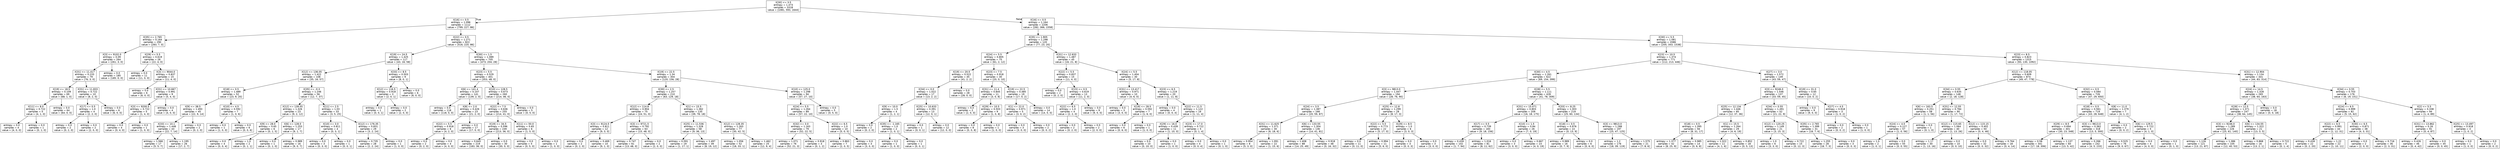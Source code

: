 digraph Tree {
node [shape=box, fontname="helvetica"] ;
edge [fontname="helvetica"] ;
0 [label="X[30] <= 3.5\nentropy = 1.473\nsamples = 3318\nvalue = [1081, 593, 1644]"] ;
1 [label="X[16] <= 0.5\nentropy = 1.096\nsamples = 1112\nvalue = [799, 227, 86]"] ;
0 -> 1 [labeldistance=2.5, labelangle=45, headlabel="True"] ;
2 [label="X[35] <= 2.765\nentropy = 0.164\nsamples = 290\nvalue = [283, 7, 0]"] ;
1 -> 2 ;
3 [label="X[3] <= 9102.0\nentropy = 0.09\nsamples = 264\nvalue = [261, 3, 0]"] ;
2 -> 3 ;
4 [label="X[31] <= 11.417\nentropy = 0.233\nsamples = 79\nvalue = [76, 3, 0]"] ;
3 -> 4 ;
5 [label="X[19] <= 18.5\nentropy = 0.109\nsamples = 69\nvalue = [68, 1, 0]"] ;
4 -> 5 ;
6 [label="X[11] <= 8.0\nentropy = 0.722\nsamples = 5\nvalue = [4, 1, 0]"] ;
5 -> 6 ;
7 [label="entropy = 0.0\nsamples = 4\nvalue = [4, 0, 0]"] ;
6 -> 7 ;
8 [label="entropy = 0.0\nsamples = 1\nvalue = [0, 1, 0]"] ;
6 -> 8 ;
9 [label="entropy = 0.0\nsamples = 64\nvalue = [64, 0, 0]"] ;
5 -> 9 ;
10 [label="X[31] <= 11.833\nentropy = 0.722\nsamples = 10\nvalue = [8, 2, 0]"] ;
4 -> 10 ;
11 [label="X[17] <= 0.5\nentropy = 1.0\nsamples = 4\nvalue = [2, 2, 0]"] ;
10 -> 11 ;
12 [label="entropy = 0.0\nsamples = 2\nvalue = [0, 2, 0]"] ;
11 -> 12 ;
13 [label="entropy = 0.0\nsamples = 2\nvalue = [2, 0, 0]"] ;
11 -> 13 ;
14 [label="entropy = 0.0\nsamples = 6\nvalue = [6, 0, 0]"] ;
10 -> 14 ;
15 [label="entropy = 0.0\nsamples = 185\nvalue = [185, 0, 0]"] ;
3 -> 15 ;
16 [label="X[29] <= 5.5\nentropy = 0.619\nsamples = 26\nvalue = [22, 4, 0]"] ;
2 -> 16 ;
17 [label="entropy = 0.0\nsamples = 11\nvalue = [11, 0, 0]"] ;
16 -> 17 ;
18 [label="X[3] <= 9044.0\nentropy = 0.837\nsamples = 15\nvalue = [11, 4, 0]"] ;
16 -> 18 ;
19 [label="entropy = 0.0\nsamples = 6\nvalue = [6, 0, 0]"] ;
18 -> 19 ;
20 [label="X[31] <= 10.667\nentropy = 0.991\nsamples = 9\nvalue = [5, 4, 0]"] ;
18 -> 20 ;
21 [label="X[3] <= 9200.5\nentropy = 0.722\nsamples = 5\nvalue = [1, 4, 0]"] ;
20 -> 21 ;
22 [label="entropy = 0.0\nsamples = 4\nvalue = [0, 4, 0]"] ;
21 -> 22 ;
23 [label="entropy = 0.0\nsamples = 1\nvalue = [1, 0, 0]"] ;
21 -> 23 ;
24 [label="entropy = 0.0\nsamples = 4\nvalue = [4, 0, 0]"] ;
20 -> 24 ;
25 [label="X[22] <= 0.5\nentropy = 1.271\nsamples = 822\nvalue = [516, 220, 86]"] ;
1 -> 25 ;
26 [label="X[19] <= 24.5\nentropy = 1.425\nsamples = 117\nvalue = [43, 16, 58]"] ;
25 -> 26 ;
27 [label="X[12] <= 136.05\nentropy = 1.422\nsamples = 108\nvalue = [35, 16, 57]"] ;
26 -> 27 ;
28 [label="X[18] <= 0.5\nentropy = 1.489\nsamples = 52\nvalue = [23, 9, 20]"] ;
27 -> 28 ;
29 [label="X[9] <= 38.5\nentropy = 1.493\nsamples = 45\nvalue = [22, 9, 14]"] ;
28 -> 29 ;
30 [label="X[33] <= 10.1\nentropy = 1.448\nsamples = 43\nvalue = [22, 7, 14]"] ;
29 -> 30 ;
31 [label="entropy = 1.566\nsamples = 17\nvalue = [5, 5, 7]"] ;
30 -> 31 ;
32 [label="entropy = 1.195\nsamples = 26\nvalue = [17, 2, 7]"] ;
30 -> 32 ;
33 [label="entropy = 0.0\nsamples = 2\nvalue = [0, 2, 0]"] ;
29 -> 33 ;
34 [label="X[10] <= 4.5\nentropy = 0.592\nsamples = 7\nvalue = [1, 0, 6]"] ;
28 -> 34 ;
35 [label="entropy = 0.0\nsamples = 1\nvalue = [1, 0, 0]"] ;
34 -> 35 ;
36 [label="entropy = 0.0\nsamples = 6\nvalue = [0, 0, 6]"] ;
34 -> 36 ;
37 [label="X[35] <= -0.3\nentropy = 1.246\nsamples = 56\nvalue = [12, 7, 37]"] ;
27 -> 37 ;
38 [label="X[12] <= 139.55\nentropy = 1.326\nsamples = 23\nvalue = [9, 2, 12]"] ;
37 -> 38 ;
39 [label="X[9] <= 28.0\nentropy = 0.65\nsamples = 6\nvalue = [0, 1, 5]"] ;
38 -> 39 ;
40 [label="entropy = 0.0\nsamples = 4\nvalue = [0, 0, 4]"] ;
39 -> 40 ;
41 [label="entropy = 1.0\nsamples = 2\nvalue = [0, 1, 1]"] ;
39 -> 41 ;
42 [label="X[6] <= 128.0\nentropy = 1.253\nsamples = 17\nvalue = [9, 1, 7]"] ;
38 -> 42 ;
43 [label="entropy = 0.0\nsamples = 1\nvalue = [0, 1, 0]"] ;
42 -> 43 ;
44 [label="entropy = 0.989\nsamples = 16\nvalue = [9, 0, 7]"] ;
42 -> 44 ;
45 [label="X[11] <= 2.5\nentropy = 1.03\nsamples = 33\nvalue = [3, 5, 25]"] ;
37 -> 45 ;
46 [label="X[10] <= 3.0\nentropy = 0.811\nsamples = 4\nvalue = [0, 3, 1]"] ;
45 -> 46 ;
47 [label="entropy = 0.0\nsamples = 3\nvalue = [0, 3, 0]"] ;
46 -> 47 ;
48 [label="entropy = 0.0\nsamples = 1\nvalue = [0, 0, 1]"] ;
46 -> 48 ;
49 [label="X[12] <= 176.35\nentropy = 0.831\nsamples = 29\nvalue = [3, 2, 24]"] ;
45 -> 49 ;
50 [label="entropy = 0.735\nsamples = 28\nvalue = [2, 2, 24]"] ;
49 -> 50 ;
51 [label="entropy = 0.0\nsamples = 1\nvalue = [1, 0, 0]"] ;
49 -> 51 ;
52 [label="X[33] <= 8.5\nentropy = 0.503\nsamples = 9\nvalue = [8, 0, 1]"] ;
26 -> 52 ;
53 [label="X[12] <= 116.5\nentropy = 0.918\nsamples = 3\nvalue = [2, 0, 1]"] ;
52 -> 53 ;
54 [label="entropy = 0.0\nsamples = 1\nvalue = [0, 0, 1]"] ;
53 -> 54 ;
55 [label="entropy = 0.0\nsamples = 2\nvalue = [2, 0, 0]"] ;
53 -> 55 ;
56 [label="entropy = 0.0\nsamples = 6\nvalue = [6, 0, 0]"] ;
52 -> 56 ;
57 [label="X[30] <= 1.5\nentropy = 1.089\nsamples = 705\nvalue = [473, 204, 28]"] ;
25 -> 57 ;
58 [label="X[23] <= 5.5\nentropy = 0.529\nsamples = 401\nvalue = [353, 48, 0]"] ;
57 -> 58 ;
59 [label="X[6] <= 141.4\nentropy = 0.107\nsamples = 141\nvalue = [139, 2, 0]"] ;
58 -> 59 ;
60 [label="entropy = 0.0\nsamples = 118\nvalue = [118, 0, 0]"] ;
59 -> 60 ;
61 [label="X[8] <= 2.0\nentropy = 0.426\nsamples = 23\nvalue = [21, 2, 0]"] ;
59 -> 61 ;
62 [label="X[22] <= 5.5\nentropy = 0.918\nsamples = 6\nvalue = [4, 2, 0]"] ;
61 -> 62 ;
63 [label="entropy = 0.0\nsamples = 2\nvalue = [0, 2, 0]"] ;
62 -> 63 ;
64 [label="entropy = 0.0\nsamples = 4\nvalue = [4, 0, 0]"] ;
62 -> 64 ;
65 [label="entropy = 0.0\nsamples = 17\nvalue = [17, 0, 0]"] ;
61 -> 65 ;
66 [label="X[10] <= 128.5\nentropy = 0.673\nsamples = 260\nvalue = [214, 46, 0]"] ;
58 -> 66 ;
67 [label="X[22] <= 7.5\nentropy = 0.636\nsamples = 255\nvalue = [214, 41, 0]"] ;
66 -> 67 ;
68 [label="X[19] <= 34.5\nentropy = 0.596\nsamples = 249\nvalue = [213, 36, 0]"] ;
67 -> 68 ;
69 [label="entropy = 0.645\nsamples = 219\nvalue = [183, 36, 0]"] ;
68 -> 69 ;
70 [label="entropy = 0.0\nsamples = 30\nvalue = [30, 0, 0]"] ;
68 -> 70 ;
71 [label="X[11] <= 50.0\nentropy = 0.65\nsamples = 6\nvalue = [1, 5, 0]"] ;
67 -> 71 ;
72 [label="entropy = 0.0\nsamples = 5\nvalue = [0, 5, 0]"] ;
71 -> 72 ;
73 [label="entropy = 0.0\nsamples = 1\nvalue = [1, 0, 0]"] ;
71 -> 73 ;
74 [label="entropy = 0.0\nsamples = 5\nvalue = [0, 5, 0]"] ;
66 -> 74 ;
75 [label="X[19] <= 22.5\nentropy = 1.34\nsamples = 304\nvalue = [120, 156, 28]"] ;
57 -> 75 ;
76 [label="X[30] <= 2.5\nentropy = 1.257\nsamples = 210\nvalue = [63, 129, 18]"] ;
75 -> 76 ;
77 [label="X[12] <= 114.8\nentropy = 0.904\nsamples = 75\nvalue = [24, 51, 0]"] ;
76 -> 77 ;
78 [label="X[3] <= 9124.5\nentropy = 0.811\nsamples = 12\nvalue = [9, 3, 0]"] ;
77 -> 78 ;
79 [label="entropy = 0.0\nsamples = 2\nvalue = [0, 2, 0]"] ;
78 -> 79 ;
80 [label="entropy = 0.469\nsamples = 10\nvalue = [9, 1, 0]"] ;
78 -> 80 ;
81 [label="X[3] <= 9721.5\nentropy = 0.792\nsamples = 63\nvalue = [15, 48, 0]"] ;
77 -> 81 ;
82 [label="entropy = 0.747\nsamples = 61\nvalue = [13, 48, 0]"] ;
81 -> 82 ;
83 [label="entropy = 0.0\nsamples = 2\nvalue = [2, 0, 0]"] ;
81 -> 83 ;
84 [label="X[1] <= 15.5\nentropy = 1.362\nsamples = 135\nvalue = [39, 78, 18]"] ;
76 -> 84 ;
85 [label="X[25] <= 11.536\nentropy = 1.328\nsamples = 58\nvalue = [9, 36, 13]"] ;
84 -> 85 ;
86 [label="entropy = 0.591\nsamples = 19\nvalue = [1, 17, 1]"] ;
85 -> 86 ;
87 [label="entropy = 1.497\nsamples = 39\nvalue = [8, 19, 12]"] ;
85 -> 87 ;
88 [label="X[12] <= 128.35\nentropy = 1.263\nsamples = 77\nvalue = [30, 42, 5]"] ;
84 -> 88 ;
89 [label="entropy = 1.056\nsamples = 52\nvalue = [18, 33, 1]"] ;
88 -> 89 ;
90 [label="entropy = 1.462\nsamples = 25\nvalue = [12, 9, 4]"] ;
88 -> 90 ;
91 [label="X[10] <= 125.0\nentropy = 1.298\nsamples = 94\nvalue = [57, 27, 10]"] ;
75 -> 91 ;
92 [label="X[24] <= 5.5\nentropy = 1.264\nsamples = 89\nvalue = [57, 22, 10]"] ;
91 -> 92 ;
93 [label="X[32] <= 3.0\nentropy = 1.163\nsamples = 79\nvalue = [52, 22, 5]"] ;
92 -> 93 ;
94 [label="entropy = 1.071\nsamples = 76\nvalue = [52, 21, 3]"] ;
93 -> 94 ;
95 [label="entropy = 0.918\nsamples = 3\nvalue = [0, 1, 2]"] ;
93 -> 95 ;
96 [label="X[22] <= 6.5\nentropy = 1.0\nsamples = 10\nvalue = [5, 0, 5]"] ;
92 -> 96 ;
97 [label="entropy = 0.863\nsamples = 7\nvalue = [2, 0, 5]"] ;
96 -> 97 ;
98 [label="entropy = 0.0\nsamples = 3\nvalue = [3, 0, 0]"] ;
96 -> 98 ;
99 [label="entropy = 0.0\nsamples = 5\nvalue = [0, 5, 0]"] ;
91 -> 99 ;
100 [label="X[16] <= 0.5\nentropy = 1.164\nsamples = 2206\nvalue = [282, 366, 1558]"] ;
0 -> 100 [labeldistance=2.5, labelangle=-45, headlabel="False"] ;
101 [label="X[35] <= 1.905\nentropy = 1.298\nsamples = 120\nvalue = [77, 23, 20]"] ;
100 -> 101 ;
102 [label="X[24] <= 5.5\nentropy = 0.805\nsamples = 75\nvalue = [61, 2, 12]"] ;
101 -> 102 ;
103 [label="X[19] <= 20.5\nentropy = 0.522\nsamples = 45\nvalue = [41, 2, 2]"] ;
102 -> 103 ;
104 [label="X[34] <= 0.0\nentropy = 1.022\nsamples = 17\nvalue = [13, 2, 2]"] ;
103 -> 104 ;
105 [label="X[9] <= 10.0\nentropy = 1.5\nsamples = 4\nvalue = [1, 2, 1]"] ;
104 -> 105 ;
106 [label="entropy = 0.0\nsamples = 2\nvalue = [0, 2, 0]"] ;
105 -> 106 ;
107 [label="X[35] <= -1.165\nentropy = 1.0\nsamples = 2\nvalue = [1, 0, 1]"] ;
105 -> 107 ;
108 [label="entropy = 0.0\nsamples = 1\nvalue = [1, 0, 0]"] ;
107 -> 108 ;
109 [label="entropy = 0.0\nsamples = 1\nvalue = [0, 0, 1]"] ;
107 -> 109 ;
110 [label="X[25] <= 10.633\nentropy = 0.391\nsamples = 13\nvalue = [12, 0, 1]"] ;
104 -> 110 ;
111 [label="entropy = 0.0\nsamples = 1\nvalue = [0, 0, 1]"] ;
110 -> 111 ;
112 [label="entropy = 0.0\nsamples = 12\nvalue = [12, 0, 0]"] ;
110 -> 112 ;
113 [label="entropy = 0.0\nsamples = 28\nvalue = [28, 0, 0]"] ;
103 -> 113 ;
114 [label="X[23] <= 7.5\nentropy = 0.918\nsamples = 30\nvalue = [20, 0, 10]"] ;
102 -> 114 ;
115 [label="X[31] <= 11.4\nentropy = 0.845\nsamples = 11\nvalue = [3, 0, 8]"] ;
114 -> 115 ;
116 [label="entropy = 0.0\nsamples = 2\nvalue = [2, 0, 0]"] ;
115 -> 116 ;
117 [label="X[29] <= 10.5\nentropy = 0.503\nsamples = 9\nvalue = [1, 0, 8]"] ;
115 -> 117 ;
118 [label="entropy = 0.0\nsamples = 8\nvalue = [0, 0, 8]"] ;
117 -> 118 ;
119 [label="entropy = 0.0\nsamples = 1\nvalue = [1, 0, 0]"] ;
117 -> 119 ;
120 [label="X[19] <= 22.5\nentropy = 0.485\nsamples = 19\nvalue = [17, 0, 2]"] ;
114 -> 120 ;
121 [label="X[1] <= 22.0\nentropy = 0.971\nsamples = 5\nvalue = [3, 0, 2]"] ;
120 -> 121 ;
122 [label="entropy = 0.0\nsamples = 3\nvalue = [3, 0, 0]"] ;
121 -> 122 ;
123 [label="entropy = 0.0\nsamples = 2\nvalue = [0, 0, 2]"] ;
121 -> 123 ;
124 [label="entropy = 0.0\nsamples = 14\nvalue = [14, 0, 0]"] ;
120 -> 124 ;
125 [label="X[31] <= 12.633\nentropy = 1.487\nsamples = 45\nvalue = [16, 21, 8]"] ;
101 -> 125 ;
126 [label="X[22] <= 5.5\nentropy = 0.837\nsamples = 15\nvalue = [11, 4, 0]"] ;
125 -> 126 ;
127 [label="entropy = 0.0\nsamples = 2\nvalue = [0, 2, 0]"] ;
126 -> 127 ;
128 [label="X[15] <= 0.5\nentropy = 0.619\nsamples = 13\nvalue = [11, 2, 0]"] ;
126 -> 128 ;
129 [label="X[22] <= 6.5\nentropy = 1.0\nsamples = 4\nvalue = [2, 2, 0]"] ;
128 -> 129 ;
130 [label="entropy = 0.0\nsamples = 2\nvalue = [0, 2, 0]"] ;
129 -> 130 ;
131 [label="entropy = 0.0\nsamples = 2\nvalue = [2, 0, 0]"] ;
129 -> 131 ;
132 [label="entropy = 0.0\nsamples = 9\nvalue = [9, 0, 0]"] ;
128 -> 132 ;
133 [label="X[24] <= 5.5\nentropy = 1.404\nsamples = 30\nvalue = [5, 17, 8]"] ;
125 -> 133 ;
134 [label="X[31] <= 13.417\nentropy = 0.971\nsamples = 10\nvalue = [4, 6, 0]"] ;
133 -> 134 ;
135 [label="entropy = 0.0\nsamples = 3\nvalue = [3, 0, 0]"] ;
134 -> 135 ;
136 [label="X[19] <= 28.5\nentropy = 0.592\nsamples = 7\nvalue = [1, 6, 0]"] ;
134 -> 136 ;
137 [label="entropy = 0.0\nsamples = 6\nvalue = [0, 6, 0]"] ;
136 -> 137 ;
138 [label="entropy = 0.0\nsamples = 1\nvalue = [1, 0, 0]"] ;
136 -> 138 ;
139 [label="X[23] <= 6.5\nentropy = 1.219\nsamples = 20\nvalue = [1, 11, 8]"] ;
133 -> 139 ;
140 [label="entropy = 0.0\nsamples = 4\nvalue = [0, 0, 4]"] ;
139 -> 140 ;
141 [label="X[22] <= 11.5\nentropy = 1.122\nsamples = 16\nvalue = [1, 11, 4]"] ;
139 -> 141 ;
142 [label="X[29] <= 16.0\nentropy = 0.439\nsamples = 11\nvalue = [1, 10, 0]"] ;
141 -> 142 ;
143 [label="entropy = 0.0\nsamples = 10\nvalue = [0, 10, 0]"] ;
142 -> 143 ;
144 [label="entropy = 0.0\nsamples = 1\nvalue = [1, 0, 0]"] ;
142 -> 144 ;
145 [label="X[23] <= 17.0\nentropy = 0.722\nsamples = 5\nvalue = [0, 1, 4]"] ;
141 -> 145 ;
146 [label="entropy = 0.0\nsamples = 4\nvalue = [0, 0, 4]"] ;
145 -> 146 ;
147 [label="entropy = 0.0\nsamples = 1\nvalue = [0, 1, 0]"] ;
145 -> 147 ;
148 [label="X[30] <= 5.5\nentropy = 1.081\nsamples = 2086\nvalue = [205, 343, 1538]"] ;
100 -> 148 ;
149 [label="X[23] <= 10.5\nentropy = 1.374\nsamples = 771\nvalue = [112, 213, 446]"] ;
148 -> 149 ;
150 [label="X[30] <= 4.5\nentropy = 1.261\nsamples = 622\nvalue = [69, 154, 399]"] ;
149 -> 150 ;
151 [label="X[3] <= 9813.0\nentropy = 1.447\nsamples = 194\nvalue = [28, 76, 90]"] ;
150 -> 151 ;
152 [label="X[24] <= 3.5\nentropy = 1.387\nsamples = 166\nvalue = [20, 59, 87]"] ;
151 -> 152 ;
153 [label="X[31] <= 11.625\nentropy = 1.371\nsamples = 30\nvalue = [6, 18, 6]"] ;
152 -> 153 ;
154 [label="entropy = 0.954\nsamples = 8\nvalue = [5, 3, 0]"] ;
153 -> 154 ;
155 [label="entropy = 1.091\nsamples = 22\nvalue = [1, 15, 6]"] ;
153 -> 155 ;
156 [label="X[6] <= 133.55\nentropy = 1.304\nsamples = 136\nvalue = [14, 41, 81]"] ;
152 -> 156 ;
157 [label="entropy = 1.408\nsamples = 88\nvalue = [14, 25, 49]"] ;
156 -> 157 ;
158 [label="entropy = 0.918\nsamples = 48\nvalue = [0, 16, 32]"] ;
156 -> 158 ;
159 [label="X[25] <= 12.8\nentropy = 1.299\nsamples = 28\nvalue = [8, 17, 3]"] ;
151 -> 159 ;
160 [label="X[22] <= 5.5\nentropy = 0.773\nsamples = 22\nvalue = [5, 17, 0]"] ;
159 -> 160 ;
161 [label="entropy = 0.0\nsamples = 11\nvalue = [0, 11, 0]"] ;
160 -> 161 ;
162 [label="entropy = 0.994\nsamples = 11\nvalue = [5, 6, 0]"] ;
160 -> 162 ;
163 [label="X[29] <= 8.5\nentropy = 1.0\nsamples = 6\nvalue = [3, 0, 3]"] ;
159 -> 163 ;
164 [label="entropy = 0.0\nsamples = 3\nvalue = [0, 0, 3]"] ;
163 -> 164 ;
165 [label="entropy = 0.0\nsamples = 3\nvalue = [3, 0, 0]"] ;
163 -> 165 ;
166 [label="X[28] <= 5.5\nentropy = 1.111\nsamples = 428\nvalue = [41, 78, 309]"] ;
150 -> 166 ;
167 [label="X[31] <= 15.071\nentropy = 0.803\nsamples = 209\nvalue = [16, 18, 175]"] ;
166 -> 167 ;
168 [label="X[17] <= 0.5\nentropy = 0.739\nsamples = 183\nvalue = [9, 18, 156]"] ;
167 -> 168 ;
169 [label="entropy = 0.439\nsamples = 102\nvalue = [1, 7, 94]"] ;
168 -> 169 ;
170 [label="entropy = 1.016\nsamples = 81\nvalue = [8, 11, 62]"] ;
168 -> 170 ;
171 [label="X[10] <= 1.5\nentropy = 0.84\nsamples = 26\nvalue = [7, 0, 19]"] ;
167 -> 171 ;
172 [label="entropy = 0.0\nsamples = 3\nvalue = [3, 0, 0]"] ;
171 -> 172 ;
173 [label="entropy = 0.667\nsamples = 23\nvalue = [4, 0, 19]"] ;
171 -> 173 ;
174 [label="X[33] <= 8.25\nentropy = 1.303\nsamples = 219\nvalue = [25, 60, 134]"] ;
166 -> 174 ;
175 [label="X[18] <= 0.5\nentropy = 0.976\nsamples = 22\nvalue = [0, 13, 9]"] ;
174 -> 175 ;
176 [label="entropy = 0.989\nsamples = 16\nvalue = [0, 7, 9]"] ;
175 -> 176 ;
177 [label="entropy = 0.0\nsamples = 6\nvalue = [0, 6, 0]"] ;
175 -> 177 ;
178 [label="X[3] <= 9813.0\nentropy = 1.288\nsamples = 197\nvalue = [25, 47, 125]"] ;
174 -> 178 ;
179 [label="entropy = 1.2\nsamples = 176\nvalue = [18, 39, 119]"] ;
178 -> 179 ;
180 [label="entropy = 1.575\nsamples = 21\nvalue = [7, 8, 6]"] ;
178 -> 180 ;
181 [label="X[27] <= 3.0\nentropy = 1.572\nsamples = 149\nvalue = [43, 59, 47]"] ;
149 -> 181 ;
182 [label="X[3] <= 9246.0\nentropy = 1.546\nsamples = 137\nvalue = [33, 59, 45]"] ;
181 -> 182 ;
183 [label="X[25] <= 12.134\nentropy = 1.446\nsamples = 85\nvalue = [12, 37, 36]"] ;
182 -> 183 ;
184 [label="X[18] <= 0.5\nentropy = 1.395\nsamples = 56\nvalue = [8, 31, 17]"] ;
183 -> 184 ;
185 [label="entropy = 1.377\nsamples = 42\nvalue = [8, 25, 9]"] ;
184 -> 185 ;
186 [label="entropy = 0.985\nsamples = 14\nvalue = [0, 6, 8]"] ;
184 -> 186 ;
187 [label="X[1] <= 15.5\nentropy = 1.264\nsamples = 29\nvalue = [4, 6, 19]"] ;
183 -> 187 ;
188 [label="entropy = 1.322\nsamples = 11\nvalue = [4, 1, 6]"] ;
187 -> 188 ;
189 [label="entropy = 0.852\nsamples = 18\nvalue = [0, 5, 13]"] ;
187 -> 189 ;
190 [label="X[34] <= 0.55\nentropy = 1.491\nsamples = 52\nvalue = [21, 22, 9]"] ;
182 -> 190 ;
191 [label="X[12] <= 120.25\nentropy = 1.149\nsamples = 21\nvalue = [3, 15, 3]"] ;
190 -> 191 ;
192 [label="entropy = 1.0\nsamples = 6\nvalue = [3, 3, 0]"] ;
191 -> 192 ;
193 [label="entropy = 0.722\nsamples = 15\nvalue = [0, 12, 3]"] ;
191 -> 193 ;
194 [label="X[35] <= 2.765\nentropy = 1.399\nsamples = 31\nvalue = [18, 7, 6]"] ;
190 -> 194 ;
195 [label="entropy = 1.255\nsamples = 28\nvalue = [18, 7, 3]"] ;
194 -> 195 ;
196 [label="entropy = 0.0\nsamples = 3\nvalue = [0, 0, 3]"] ;
194 -> 196 ;
197 [label="X[19] <= 31.0\nentropy = 0.65\nsamples = 12\nvalue = [10, 0, 2]"] ;
181 -> 197 ;
198 [label="entropy = 0.0\nsamples = 9\nvalue = [9, 0, 0]"] ;
197 -> 198 ;
199 [label="X[27] <= 4.5\nentropy = 0.918\nsamples = 3\nvalue = [1, 0, 2]"] ;
197 -> 199 ;
200 [label="entropy = 0.0\nsamples = 2\nvalue = [0, 0, 2]"] ;
199 -> 200 ;
201 [label="entropy = 0.0\nsamples = 1\nvalue = [1, 0, 0]"] ;
199 -> 201 ;
202 [label="X[23] <= 8.5\nentropy = 0.823\nsamples = 1315\nvalue = [93, 130, 1092]"] ;
148 -> 202 ;
203 [label="X[12] <= 118.05\nentropy = 0.609\nsamples = 874\nvalue = [49, 47, 778]"] ;
202 -> 203 ;
204 [label="X[34] <= 0.55\nentropy = 0.635\nsamples = 148\nvalue = [2, 18, 128]"] ;
203 -> 204 ;
205 [label="X[6] <= 163.5\nentropy = 0.251\nsamples = 58\nvalue = [1, 1, 56]"] ;
204 -> 205 ;
206 [label="X[24] <= 4.5\nentropy = 0.127\nsamples = 57\nvalue = [1, 0, 56]"] ;
205 -> 206 ;
207 [label="entropy = 1.0\nsamples = 2\nvalue = [1, 0, 1]"] ;
206 -> 207 ;
208 [label="entropy = 0.0\nsamples = 55\nvalue = [0, 0, 55]"] ;
206 -> 208 ;
209 [label="entropy = 0.0\nsamples = 1\nvalue = [0, 1, 0]"] ;
205 -> 209 ;
210 [label="X[31] <= 12.55\nentropy = 0.784\nsamples = 90\nvalue = [1, 17, 72]"] ;
204 -> 210 ;
211 [label="X[12] <= 115.65\nentropy = 1.064\nsamples = 40\nvalue = [1, 13, 26]"] ;
210 -> 211 ;
212 [label="entropy = 1.17\nsamples = 30\nvalue = [1, 13, 16]"] ;
211 -> 212 ;
213 [label="entropy = 0.0\nsamples = 10\nvalue = [0, 0, 10]"] ;
211 -> 213 ;
214 [label="X[12] <= 115.15\nentropy = 0.402\nsamples = 50\nvalue = [0, 4, 46]"] ;
210 -> 214 ;
215 [label="entropy = 0.0\nsamples = 32\nvalue = [0, 0, 32]"] ;
214 -> 215 ;
216 [label="entropy = 0.764\nsamples = 18\nvalue = [0, 4, 14]"] ;
214 -> 216 ;
217 [label="X[32] <= 0.5\nentropy = 0.584\nsamples = 726\nvalue = [47, 29, 650]"] ;
203 -> 217 ;
218 [label="X[18] <= 0.5\nentropy = 0.561\nsamples = 719\nvalue = [43, 28, 648]"] ;
217 -> 218 ;
219 [label="X[29] <= 8.5\nentropy = 0.694\nsamples = 401\nvalue = [30, 23, 348]"] ;
218 -> 219 ;
220 [label="entropy = 0.58\nsamples = 341\nvalue = [17, 18, 306]"] ;
219 -> 220 ;
221 [label="entropy = 1.137\nsamples = 60\nvalue = [13, 5, 42]"] ;
219 -> 221 ;
222 [label="X[3] <= 9613.0\nentropy = 0.362\nsamples = 318\nvalue = [13, 5, 300]"] ;
218 -> 222 ;
223 [label="entropy = 0.266\nsamples = 242\nvalue = [4, 5, 233]"] ;
222 -> 223 ;
224 [label="entropy = 0.525\nsamples = 76\nvalue = [9, 0, 67]"] ;
222 -> 224 ;
225 [label="X[8] <= 11.0\nentropy = 1.379\nsamples = 7\nvalue = [4, 1, 2]"] ;
217 -> 225 ;
226 [label="entropy = 0.0\nsamples = 2\nvalue = [0, 0, 2]"] ;
225 -> 226 ;
227 [label="X[6] <= 129.5\nentropy = 0.722\nsamples = 5\nvalue = [4, 1, 0]"] ;
225 -> 227 ;
228 [label="entropy = 0.0\nsamples = 4\nvalue = [4, 0, 0]"] ;
227 -> 228 ;
229 [label="entropy = 0.0\nsamples = 1\nvalue = [0, 1, 0]"] ;
227 -> 229 ;
230 [label="X[31] <= 12.904\nentropy = 1.134\nsamples = 441\nvalue = [44, 83, 314]"] ;
202 -> 230 ;
231 [label="X[24] <= 14.5\nentropy = 1.328\nsamples = 265\nvalue = [38, 64, 163]"] ;
230 -> 231 ;
232 [label="X[28] <= 12.5\nentropy = 1.371\nsamples = 247\nvalue = [38, 64, 145]"] ;
231 -> 232 ;
233 [label="X[3] <= 9246.0\nentropy = 1.289\nsamples = 226\nvalue = [25, 61, 140]"] ;
232 -> 233 ;
234 [label="entropy = 1.126\nsamples = 121\nvalue = [13, 21, 87]"] ;
233 -> 234 ;
235 [label="entropy = 1.386\nsamples = 105\nvalue = [12, 40, 53]"] ;
233 -> 235 ;
236 [label="X[6] <= 134.55\nentropy = 1.322\nsamples = 21\nvalue = [13, 3, 5]"] ;
232 -> 236 ;
237 [label="entropy = 0.868\nsamples = 16\nvalue = [13, 2, 1]"] ;
236 -> 237 ;
238 [label="entropy = 0.722\nsamples = 5\nvalue = [0, 1, 4]"] ;
236 -> 238 ;
239 [label="entropy = 0.0\nsamples = 18\nvalue = [0, 0, 18]"] ;
231 -> 239 ;
240 [label="X[34] <= 0.55\nentropy = 0.703\nsamples = 176\nvalue = [6, 19, 151]"] ;
230 -> 240 ;
241 [label="X[24] <= 6.5\nentropy = 0.999\nsamples = 82\nvalue = [5, 15, 62]"] ;
240 -> 241 ;
242 [label="X[22] <= 6.5\nentropy = 0.991\nsamples = 44\nvalue = [1, 12, 31]"] ;
241 -> 242 ;
243 [label="entropy = 0.439\nsamples = 22\nvalue = [0, 2, 20]"] ;
242 -> 243 ;
244 [label="entropy = 1.22\nsamples = 22\nvalue = [1, 10, 11]"] ;
242 -> 244 ;
245 [label="X[30] <= 6.5\nentropy = 0.871\nsamples = 38\nvalue = [4, 3, 31]"] ;
241 -> 245 ;
246 [label="entropy = 0.0\nsamples = 2\nvalue = [2, 0, 0]"] ;
245 -> 246 ;
247 [label="entropy = 0.716\nsamples = 36\nvalue = [2, 3, 31]"] ;
245 -> 247 ;
248 [label="X[2] <= 5.5\nentropy = 0.338\nsamples = 94\nvalue = [1, 4, 89]"] ;
240 -> 248 ;
249 [label="X[31] <= 13.862\nentropy = 0.26\nsamples = 91\nvalue = [0, 4, 87]"] ;
248 -> 249 ;
250 [label="entropy = 0.426\nsamples = 46\nvalue = [0, 4, 42]"] ;
249 -> 250 ;
251 [label="entropy = 0.0\nsamples = 45\nvalue = [0, 0, 45]"] ;
249 -> 251 ;
252 [label="X[25] <= 13.497\nentropy = 0.918\nsamples = 3\nvalue = [1, 0, 2]"] ;
248 -> 252 ;
253 [label="entropy = 0.0\nsamples = 1\nvalue = [1, 0, 0]"] ;
252 -> 253 ;
254 [label="entropy = 0.0\nsamples = 2\nvalue = [0, 0, 2]"] ;
252 -> 254 ;
}